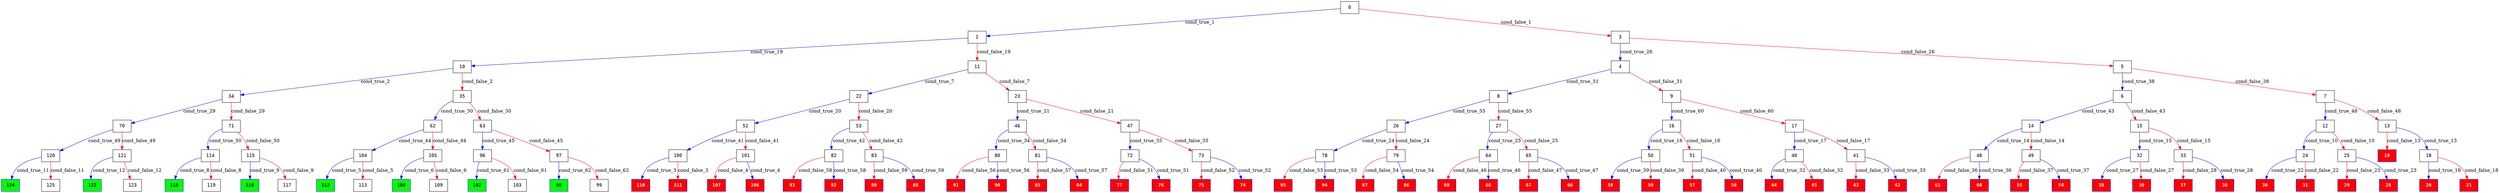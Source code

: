 digraph ExecutionTree {
	node [color=black fontname=Courier height=.5 shape=record]
	98 [color=blue, fillcolor=green, style=filled, fontcolor=black, fontname="Courier-Bold"]
	124 [color=blue, fillcolor=green, style=filled, fontcolor=black, fontname="Courier-Bold"]
	122 [color=blue, fillcolor=green, style=filled, fontcolor=black, fontname="Courier-Bold"]
	118 [color=blue, fillcolor=green, style=filled, fontcolor=black, fontname="Courier-Bold"]
	116 [color=blue, fillcolor=green, style=filled, fontcolor=black, fontname="Courier-Bold"]
	112 [color=blue, fillcolor=green, style=filled, fontcolor=black, fontname="Courier-Bold"]
	108 [color=blue, fillcolor=green, style=filled, fontcolor=black, fontname="Courier-Bold"]
	102 [color=blue, fillcolor=green, style=filled, fontcolor=black, fontname="Courier-Bold"]
	44 [color=blue, fillcolor=red, style=filled, fontcolor=white, fontname="Courier-Bold"]
	38 [color=blue, fillcolor=red, style=filled, fontcolor=white, fontname="Courier-Bold"]
	20 [color=blue, fillcolor=red, style=filled, fontcolor=white, fontname="Courier-Bold"]
	110 [color=blue, fillcolor=red, style=filled, fontcolor=white, fontname="Courier-Bold"]
	111 [color=blue, fillcolor=red, style=filled, fontcolor=white, fontname="Courier-Bold"]
	107 [color=blue, fillcolor=red, style=filled, fontcolor=white, fontname="Courier-Bold"]
	106 [color=blue, fillcolor=red, style=filled, fontcolor=white, fontname="Courier-Bold"]
	58 [color=blue, fillcolor=red, style=filled, fontcolor=white, fontname="Courier-Bold"]
	95 [color=blue, fillcolor=red, style=filled, fontcolor=white, fontname="Courier-Bold"]
	93 [color=blue, fillcolor=red, style=filled, fontcolor=white, fontname="Courier-Bold"]
	91 [color=blue, fillcolor=red, style=filled, fontcolor=white, fontname="Courier-Bold"]
	89 [color=blue, fillcolor=red, style=filled, fontcolor=white, fontname="Courier-Bold"]
	87 [color=blue, fillcolor=red, style=filled, fontcolor=white, fontname="Courier-Bold"]
	85 [color=blue, fillcolor=red, style=filled, fontcolor=white, fontname="Courier-Bold"]
	88 [color=blue, fillcolor=red, style=filled, fontcolor=white, fontname="Courier-Bold"]
	84 [color=blue, fillcolor=red, style=filled, fontcolor=white, fontname="Courier-Bold"]
	86 [color=blue, fillcolor=red, style=filled, fontcolor=white, fontname="Courier-Bold"]
	30 [color=blue, fillcolor=red, style=filled, fontcolor=white, fontname="Courier-Bold"]
	77 [color=blue, fillcolor=red, style=filled, fontcolor=white, fontname="Courier-Bold"]
	75 [color=blue, fillcolor=red, style=filled, fontcolor=white, fontname="Courier-Bold"]
	74 [color=blue, fillcolor=red, style=filled, fontcolor=white, fontname="Courier-Bold"]
	69 [color=blue, fillcolor=red, style=filled, fontcolor=white, fontname="Courier-Bold"]
	67 [color=blue, fillcolor=red, style=filled, fontcolor=white, fontname="Courier-Bold"]
	66 [color=blue, fillcolor=red, style=filled, fontcolor=white, fontname="Courier-Bold"]
	61 [color=blue, fillcolor=red, style=filled, fontcolor=white, fontname="Courier-Bold"]
	59 [color=blue, fillcolor=red, style=filled, fontcolor=white, fontname="Courier-Bold"]
	60 [color=blue, fillcolor=red, style=filled, fontcolor=white, fontname="Courier-Bold"]
	57 [color=blue, fillcolor=red, style=filled, fontcolor=white, fontname="Courier-Bold"]
	55 [color=blue, fillcolor=red, style=filled, fontcolor=white, fontname="Courier-Bold"]
	92 [color=blue, fillcolor=red, style=filled, fontcolor=white, fontname="Courier-Bold"]
	56 [color=blue, fillcolor=red, style=filled, fontcolor=white, fontname="Courier-Bold"]
	54 [color=blue, fillcolor=red, style=filled, fontcolor=white, fontname="Courier-Bold"]
	76 [color=blue, fillcolor=red, style=filled, fontcolor=white, fontname="Courier-Bold"]
	45 [color=blue, fillcolor=red, style=filled, fontcolor=white, fontname="Courier-Bold"]
	43 [color=blue, fillcolor=red, style=filled, fontcolor=white, fontname="Courier-Bold"]
	42 [color=blue, fillcolor=red, style=filled, fontcolor=white, fontname="Courier-Bold"]
	39 [color=blue, fillcolor=red, style=filled, fontcolor=white, fontname="Courier-Bold"]
	94 [color=blue, fillcolor=red, style=filled, fontcolor=white, fontname="Courier-Bold"]
	37 [color=blue, fillcolor=red, style=filled, fontcolor=white, fontname="Courier-Bold"]
	36 [color=blue, fillcolor=red, style=filled, fontcolor=white, fontname="Courier-Bold"]
	31 [color=blue, fillcolor=red, style=filled, fontcolor=white, fontname="Courier-Bold"]
	29 [color=blue, fillcolor=red, style=filled, fontcolor=white, fontname="Courier-Bold"]
	68 [color=blue, fillcolor=red, style=filled, fontcolor=white, fontname="Courier-Bold"]
	28 [color=blue, fillcolor=red, style=filled, fontcolor=white, fontname="Courier-Bold"]
	90 [color=blue, fillcolor=red, style=filled, fontcolor=white, fontname="Courier-Bold"]
	21 [color=blue, fillcolor=red, style=filled, fontcolor=white, fontname="Courier-Bold"]
	19 [color=blue, fillcolor=red, style=filled, fontcolor=white, fontname="Courier-Bold"]
	0 -> 2 [label=cond_true_1 color=blue]
	0 -> 3 [label=cond_false_1 color=red]
	2 -> 10 [label=cond_true_19 color=blue]
	2 -> 11 [label=cond_false_19 color=red]
	3 -> 4 [label=cond_true_26 color=blue]
	3 -> 5 [label=cond_false_26 color=red]
	10 -> 34 [label=cond_true_2 color=blue]
	10 -> 35 [label=cond_false_2 color=red]
	34 -> 70 [label=cond_true_29 color=blue]
	34 -> 71 [label=cond_false_29 color=red]
	35 -> 62 [label=cond_true_30 color=blue]
	35 -> 63 [label=cond_false_30 color=red]
	100 -> 110 [label=cond_true_3 color=blue]
	100 -> 111 [label=cond_false_3 color=red]
	101 -> 106 [label=cond_true_4 color=blue]
	101 -> 107 [label=cond_false_4 color=red]
	104 -> 112 [label=cond_true_5 color=blue]
	104 -> 113 [label=cond_false_5 color=red]
	105 -> 108 [label=cond_true_6 color=blue]
	105 -> 109 [label=cond_false_6 color=red]
	11 -> 22 [label=cond_true_7 color=blue]
	11 -> 23 [label=cond_false_7 color=red]
	22 -> 52 [label=cond_true_20 color=blue]
	22 -> 53 [label=cond_false_20 color=red]
	23 -> 46 [label=cond_true_21 color=blue]
	23 -> 47 [label=cond_false_21 color=red]
	114 -> 118 [label=cond_true_8 color=blue]
	114 -> 119 [label=cond_false_8 color=red]
	115 -> 116 [label=cond_true_9 color=blue]
	115 -> 117 [label=cond_false_9 color=red]
	12 -> 24 [label=cond_true_10 color=blue]
	12 -> 25 [label=cond_false_10 color=red]
	24 -> 30 [label=cond_true_22 color=blue]
	24 -> 31 [label=cond_false_22 color=red]
	25 -> 28 [label=cond_true_23 color=blue]
	25 -> 29 [label=cond_false_23 color=red]
	120 -> 124 [label=cond_true_11 color=blue]
	120 -> 125 [label=cond_false_11 color=red]
	121 -> 122 [label=cond_true_12 color=blue]
	121 -> 123 [label=cond_false_12 color=red]
	13 -> 18 [label=cond_true_13 color=blue]
	13 -> 19 [label=cond_false_13 color=red]
	18 -> 20 [label=cond_true_18 color=blue]
	18 -> 21 [label=cond_false_18 color=red]
	14 -> 48 [label=cond_true_14 color=blue]
	14 -> 49 [label=cond_false_14 color=red]
	48 -> 60 [label=cond_true_36 color=blue]
	48 -> 61 [label=cond_false_36 color=red]
	49 -> 54 [label=cond_true_37 color=blue]
	49 -> 55 [label=cond_false_37 color=red]
	15 -> 32 [label=cond_true_15 color=blue]
	15 -> 33 [label=cond_false_15 color=red]
	32 -> 38 [label=cond_true_27 color=blue]
	32 -> 39 [label=cond_false_27 color=red]
	33 -> 36 [label=cond_true_28 color=blue]
	33 -> 37 [label=cond_false_28 color=red]
	16 -> 50 [label=cond_true_16 color=blue]
	16 -> 51 [label=cond_false_16 color=red]
	50 -> 58 [label=cond_true_39 color=blue]
	50 -> 59 [label=cond_false_39 color=red]
	51 -> 56 [label=cond_true_40 color=blue]
	51 -> 57 [label=cond_false_40 color=red]
	17 -> 40 [label=cond_true_17 color=blue]
	17 -> 41 [label=cond_false_17 color=red]
	40 -> 44 [label=cond_true_32 color=blue]
	40 -> 45 [label=cond_false_32 color=red]
	41 -> 42 [label=cond_true_33 color=blue]
	41 -> 43 [label=cond_false_33 color=red]
	52 -> 100 [label=cond_true_41 color=blue]
	52 -> 101 [label=cond_false_41 color=red]
	53 -> 82 [label=cond_true_42 color=blue]
	53 -> 83 [label=cond_false_42 color=red]
	46 -> 80 [label=cond_true_34 color=blue]
	46 -> 81 [label=cond_false_34 color=red]
	47 -> 72 [label=cond_true_35 color=blue]
	47 -> 73 [label=cond_false_35 color=red]
	26 -> 78 [label=cond_true_24 color=blue]
	26 -> 79 [label=cond_false_24 color=red]
	78 -> 94 [label=cond_true_53 color=blue]
	78 -> 95 [label=cond_false_53 color=red]
	79 -> 86 [label=cond_true_54 color=blue]
	79 -> 87 [label=cond_false_54 color=red]
	27 -> 64 [label=cond_true_25 color=blue]
	27 -> 65 [label=cond_false_25 color=red]
	64 -> 68 [label=cond_true_46 color=blue]
	64 -> 69 [label=cond_false_46 color=red]
	65 -> 66 [label=cond_true_47 color=blue]
	65 -> 67 [label=cond_false_47 color=red]
	4 -> 8 [label=cond_true_31 color=blue]
	4 -> 9 [label=cond_false_31 color=red]
	5 -> 6 [label=cond_true_38 color=blue]
	5 -> 7 [label=cond_false_38 color=red]
	70 -> 120 [label=cond_true_49 color=blue]
	70 -> 121 [label=cond_false_49 color=red]
	71 -> 114 [label=cond_true_50 color=blue]
	71 -> 115 [label=cond_false_50 color=red]
	62 -> 104 [label=cond_true_44 color=blue]
	62 -> 105 [label=cond_false_44 color=red]
	63 -> 96 [label=cond_true_45 color=blue]
	63 -> 97 [label=cond_false_45 color=red]
	8 -> 26 [label=cond_true_55 color=blue]
	8 -> 27 [label=cond_false_55 color=red]
	9 -> 16 [label=cond_true_60 color=blue]
	9 -> 17 [label=cond_false_60 color=red]
	80 -> 90 [label=cond_true_56 color=blue]
	80 -> 91 [label=cond_false_56 color=red]
	81 -> 84 [label=cond_true_57 color=blue]
	81 -> 85 [label=cond_false_57 color=red]
	72 -> 76 [label=cond_true_51 color=blue]
	72 -> 77 [label=cond_false_51 color=red]
	73 -> 74 [label=cond_true_52 color=blue]
	73 -> 75 [label=cond_false_52 color=red]
	6 -> 14 [label=cond_true_43 color=blue]
	6 -> 15 [label=cond_false_43 color=red]
	7 -> 12 [label=cond_true_48 color=blue]
	7 -> 13 [label=cond_false_48 color=red]
	82 -> 92 [label=cond_true_58 color=blue]
	82 -> 93 [label=cond_false_58 color=red]
	83 -> 88 [label=cond_true_59 color=blue]
	83 -> 89 [label=cond_false_59 color=red]
	96 -> 102 [label=cond_true_61 color=blue]
	96 -> 103 [label=cond_false_61 color=red]
	97 -> 98 [label=cond_true_62 color=blue]
	97 -> 99 [label=cond_false_62 color=red]
}
